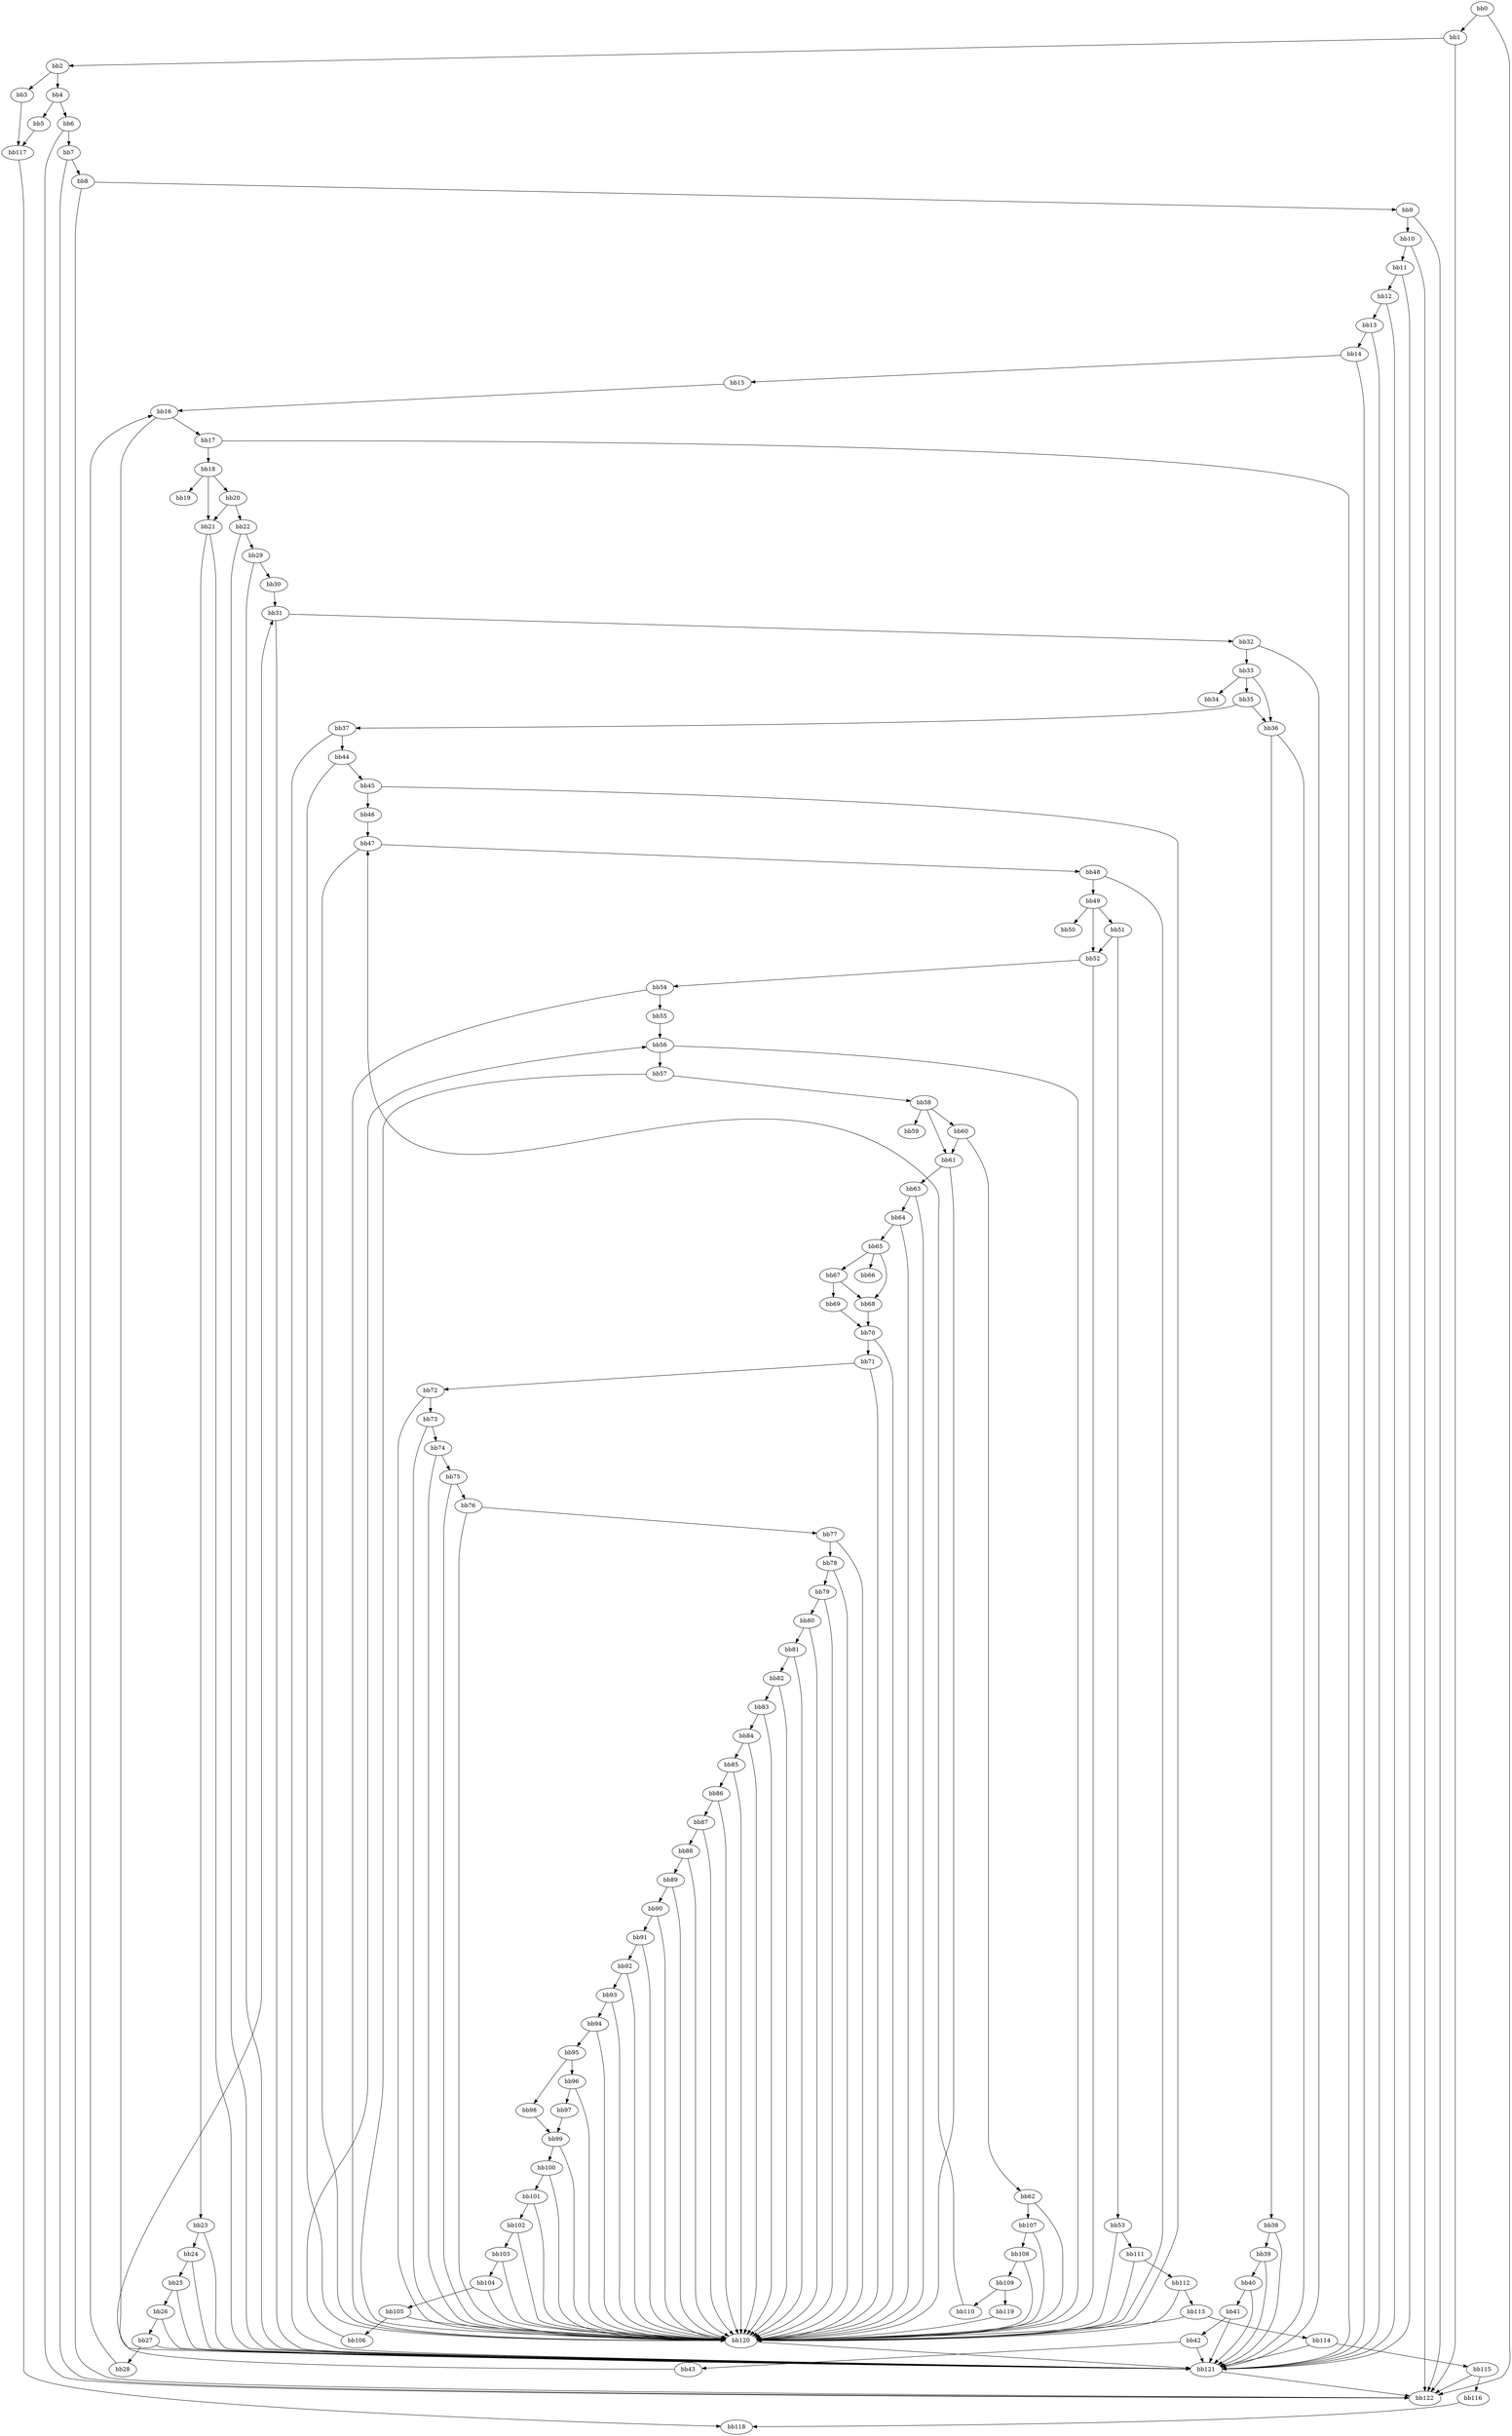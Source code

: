 digraph {
    0 [ label = "bb0\l" ]
    1 [ label = "bb1\l" ]
    2 [ label = "bb2\l" ]
    3 [ label = "bb3\l" ]
    4 [ label = "bb4\l" ]
    5 [ label = "bb5\l" ]
    6 [ label = "bb6\l" ]
    7 [ label = "bb7\l" ]
    8 [ label = "bb8\l" ]
    9 [ label = "bb9\l" ]
    10 [ label = "bb10\l" ]
    11 [ label = "bb11\l" ]
    12 [ label = "bb12\l" ]
    13 [ label = "bb13\l" ]
    14 [ label = "bb14\l" ]
    15 [ label = "bb15\l" ]
    16 [ label = "bb16\l" ]
    17 [ label = "bb17\l" ]
    18 [ label = "bb18\l" ]
    19 [ label = "bb19\l" ]
    20 [ label = "bb20\l" ]
    21 [ label = "bb21\l" ]
    22 [ label = "bb22\l" ]
    23 [ label = "bb23\l" ]
    24 [ label = "bb24\l" ]
    25 [ label = "bb25\l" ]
    26 [ label = "bb26\l" ]
    27 [ label = "bb27\l" ]
    28 [ label = "bb28\l" ]
    29 [ label = "bb29\l" ]
    30 [ label = "bb30\l" ]
    31 [ label = "bb31\l" ]
    32 [ label = "bb32\l" ]
    33 [ label = "bb33\l" ]
    34 [ label = "bb34\l" ]
    35 [ label = "bb35\l" ]
    36 [ label = "bb36\l" ]
    37 [ label = "bb37\l" ]
    38 [ label = "bb38\l" ]
    39 [ label = "bb39\l" ]
    40 [ label = "bb40\l" ]
    41 [ label = "bb41\l" ]
    42 [ label = "bb42\l" ]
    43 [ label = "bb43\l" ]
    44 [ label = "bb44\l" ]
    45 [ label = "bb45\l" ]
    46 [ label = "bb46\l" ]
    47 [ label = "bb47\l" ]
    48 [ label = "bb48\l" ]
    49 [ label = "bb49\l" ]
    50 [ label = "bb50\l" ]
    51 [ label = "bb51\l" ]
    52 [ label = "bb52\l" ]
    53 [ label = "bb53\l" ]
    54 [ label = "bb54\l" ]
    55 [ label = "bb55\l" ]
    56 [ label = "bb56\l" ]
    57 [ label = "bb57\l" ]
    58 [ label = "bb58\l" ]
    59 [ label = "bb59\l" ]
    60 [ label = "bb60\l" ]
    61 [ label = "bb61\l" ]
    62 [ label = "bb62\l" ]
    63 [ label = "bb63\l" ]
    64 [ label = "bb64\l" ]
    65 [ label = "bb65\l" ]
    66 [ label = "bb66\l" ]
    67 [ label = "bb67\l" ]
    68 [ label = "bb68\l" ]
    69 [ label = "bb69\l" ]
    70 [ label = "bb70\l" ]
    71 [ label = "bb71\l" ]
    72 [ label = "bb72\l" ]
    73 [ label = "bb73\l" ]
    74 [ label = "bb74\l" ]
    75 [ label = "bb75\l" ]
    76 [ label = "bb76\l" ]
    77 [ label = "bb77\l" ]
    78 [ label = "bb78\l" ]
    79 [ label = "bb79\l" ]
    80 [ label = "bb80\l" ]
    81 [ label = "bb81\l" ]
    82 [ label = "bb82\l" ]
    83 [ label = "bb83\l" ]
    84 [ label = "bb84\l" ]
    85 [ label = "bb85\l" ]
    86 [ label = "bb86\l" ]
    87 [ label = "bb87\l" ]
    88 [ label = "bb88\l" ]
    89 [ label = "bb89\l" ]
    90 [ label = "bb90\l" ]
    91 [ label = "bb91\l" ]
    92 [ label = "bb92\l" ]
    93 [ label = "bb93\l" ]
    94 [ label = "bb94\l" ]
    95 [ label = "bb95\l" ]
    96 [ label = "bb96\l" ]
    97 [ label = "bb97\l" ]
    98 [ label = "bb98\l" ]
    99 [ label = "bb99\l" ]
    100 [ label = "bb100\l" ]
    101 [ label = "bb101\l" ]
    102 [ label = "bb102\l" ]
    103 [ label = "bb103\l" ]
    104 [ label = "bb104\l" ]
    105 [ label = "bb105\l" ]
    106 [ label = "bb106\l" ]
    107 [ label = "bb107\l" ]
    108 [ label = "bb108\l" ]
    109 [ label = "bb109\l" ]
    110 [ label = "bb110\l" ]
    111 [ label = "bb111\l" ]
    112 [ label = "bb112\l" ]
    113 [ label = "bb113\l" ]
    114 [ label = "bb114\l" ]
    115 [ label = "bb115\l" ]
    116 [ label = "bb116\l" ]
    117 [ label = "bb117\l" ]
    118 [ label = "bb118\l" ]
    119 [ label = "bb119\l" ]
    120 [ label = "bb120\l" ]
    121 [ label = "bb121\l" ]
    122 [ label = "bb122\l" ]
    0 -> 1 [ ]
    0 -> 122 [ ]
    1 -> 2 [ ]
    1 -> 122 [ ]
    2 -> 3 [ ]
    2 -> 4 [ ]
    3 -> 117 [ ]
    4 -> 5 [ ]
    4 -> 6 [ ]
    5 -> 117 [ ]
    6 -> 7 [ ]
    6 -> 122 [ ]
    7 -> 8 [ ]
    7 -> 122 [ ]
    8 -> 9 [ ]
    8 -> 122 [ ]
    9 -> 10 [ ]
    9 -> 122 [ ]
    10 -> 11 [ ]
    10 -> 122 [ ]
    11 -> 12 [ ]
    11 -> 121 [ ]
    12 -> 13 [ ]
    12 -> 121 [ ]
    13 -> 14 [ ]
    13 -> 121 [ ]
    14 -> 15 [ ]
    14 -> 121 [ ]
    15 -> 16 [ ]
    16 -> 17 [ ]
    16 -> 121 [ ]
    17 -> 18 [ ]
    17 -> 121 [ ]
    18 -> 19 [ ]
    18 -> 20 [ ]
    18 -> 21 [ ]
    20 -> 21 [ ]
    20 -> 22 [ ]
    21 -> 23 [ ]
    21 -> 121 [ ]
    22 -> 29 [ ]
    22 -> 121 [ ]
    23 -> 24 [ ]
    23 -> 121 [ ]
    24 -> 25 [ ]
    24 -> 121 [ ]
    25 -> 26 [ ]
    25 -> 121 [ ]
    26 -> 27 [ ]
    26 -> 121 [ ]
    27 -> 28 [ ]
    27 -> 121 [ ]
    28 -> 16 [ ]
    29 -> 30 [ ]
    29 -> 121 [ ]
    30 -> 31 [ ]
    31 -> 32 [ ]
    31 -> 121 [ ]
    32 -> 33 [ ]
    32 -> 121 [ ]
    33 -> 34 [ ]
    33 -> 35 [ ]
    33 -> 36 [ ]
    35 -> 36 [ ]
    35 -> 37 [ ]
    36 -> 38 [ ]
    36 -> 121 [ ]
    37 -> 44 [ ]
    37 -> 121 [ ]
    38 -> 39 [ ]
    38 -> 121 [ ]
    39 -> 40 [ ]
    39 -> 121 [ ]
    40 -> 41 [ ]
    40 -> 121 [ ]
    41 -> 42 [ ]
    41 -> 121 [ ]
    42 -> 43 [ ]
    42 -> 121 [ ]
    43 -> 31 [ ]
    44 -> 45 [ ]
    44 -> 120 [ ]
    45 -> 46 [ ]
    45 -> 120 [ ]
    46 -> 47 [ ]
    47 -> 48 [ ]
    47 -> 120 [ ]
    48 -> 49 [ ]
    48 -> 120 [ ]
    49 -> 50 [ ]
    49 -> 51 [ ]
    49 -> 52 [ ]
    51 -> 52 [ ]
    51 -> 53 [ ]
    52 -> 54 [ ]
    52 -> 120 [ ]
    53 -> 111 [ ]
    53 -> 120 [ ]
    54 -> 55 [ ]
    54 -> 120 [ ]
    55 -> 56 [ ]
    56 -> 57 [ ]
    56 -> 120 [ ]
    57 -> 58 [ ]
    57 -> 120 [ ]
    58 -> 59 [ ]
    58 -> 60 [ ]
    58 -> 61 [ ]
    60 -> 61 [ ]
    60 -> 62 [ ]
    61 -> 63 [ ]
    61 -> 120 [ ]
    62 -> 107 [ ]
    62 -> 120 [ ]
    63 -> 64 [ ]
    63 -> 120 [ ]
    64 -> 65 [ ]
    64 -> 120 [ ]
    65 -> 66 [ ]
    65 -> 67 [ ]
    65 -> 68 [ ]
    67 -> 68 [ ]
    67 -> 69 [ ]
    68 -> 70 [ ]
    69 -> 70 [ ]
    70 -> 71 [ ]
    70 -> 120 [ ]
    71 -> 72 [ ]
    71 -> 120 [ ]
    72 -> 73 [ ]
    72 -> 120 [ ]
    73 -> 74 [ ]
    73 -> 120 [ ]
    74 -> 75 [ ]
    74 -> 120 [ ]
    75 -> 76 [ ]
    75 -> 120 [ ]
    76 -> 77 [ ]
    76 -> 120 [ ]
    77 -> 78 [ ]
    77 -> 120 [ ]
    78 -> 79 [ ]
    78 -> 120 [ ]
    79 -> 80 [ ]
    79 -> 120 [ ]
    80 -> 81 [ ]
    80 -> 120 [ ]
    81 -> 82 [ ]
    81 -> 120 [ ]
    82 -> 83 [ ]
    82 -> 120 [ ]
    83 -> 84 [ ]
    83 -> 120 [ ]
    84 -> 85 [ ]
    84 -> 120 [ ]
    85 -> 86 [ ]
    85 -> 120 [ ]
    86 -> 87 [ ]
    86 -> 120 [ ]
    87 -> 88 [ ]
    87 -> 120 [ ]
    88 -> 89 [ ]
    88 -> 120 [ ]
    89 -> 90 [ ]
    89 -> 120 [ ]
    90 -> 91 [ ]
    90 -> 120 [ ]
    91 -> 92 [ ]
    91 -> 120 [ ]
    92 -> 93 [ ]
    92 -> 120 [ ]
    93 -> 94 [ ]
    93 -> 120 [ ]
    94 -> 95 [ ]
    94 -> 120 [ ]
    95 -> 96 [ ]
    95 -> 98 [ ]
    96 -> 97 [ ]
    96 -> 120 [ ]
    97 -> 99 [ ]
    98 -> 99 [ ]
    99 -> 100 [ ]
    99 -> 120 [ ]
    100 -> 101 [ ]
    100 -> 120 [ ]
    101 -> 102 [ ]
    101 -> 120 [ ]
    102 -> 103 [ ]
    102 -> 120 [ ]
    103 -> 104 [ ]
    103 -> 120 [ ]
    104 -> 105 [ ]
    104 -> 120 [ ]
    105 -> 106 [ ]
    105 -> 120 [ ]
    106 -> 56 [ ]
    107 -> 108 [ ]
    107 -> 120 [ ]
    108 -> 109 [ ]
    108 -> 120 [ ]
    109 -> 110 [ ]
    109 -> 119 [ ]
    110 -> 47 [ ]
    111 -> 112 [ ]
    111 -> 120 [ ]
    112 -> 113 [ ]
    112 -> 120 [ ]
    113 -> 114 [ ]
    113 -> 120 [ ]
    114 -> 115 [ ]
    114 -> 121 [ ]
    115 -> 116 [ ]
    115 -> 122 [ ]
    116 -> 118 [ ]
    117 -> 118 [ ]
    119 -> 120 [ ]
    120 -> 121 [ ]
    121 -> 122 [ ]
}

